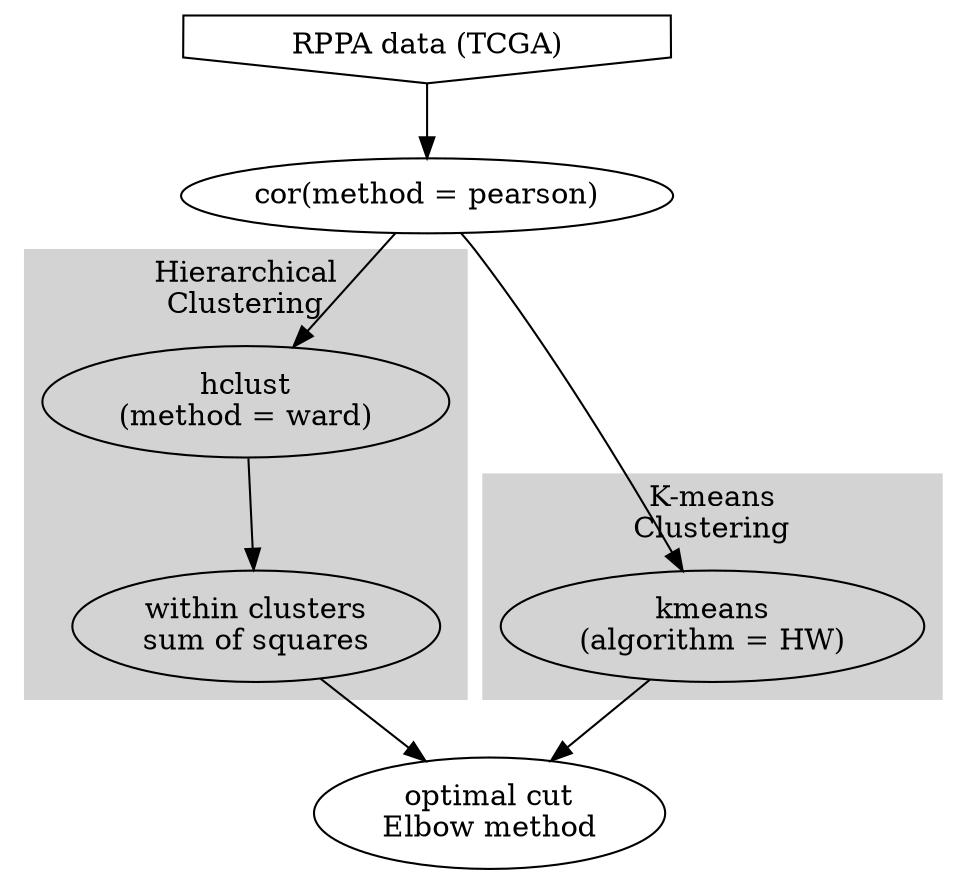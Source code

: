 digraph RPPA_workflow {
	Data [shape = invhouse, label = "RPPA data (TCGA)"];
	cor_pearson [label = "cor(method = pearson)"];
	hclust_ward [label = "hclust\n(method = ward)"];
	within_ss [label = "within clusters\nsum of squares"];
	elbow [label = "optimal cut\nElbow method"];
	kmeans_hart [label = "kmeans\n(algorithm = HW)"];

	subgraph cluster_1 {
	 style = filled;
	 color = lightgrey;
	 hclust_ward -> within_ss;
	 label = "Hierarchical\nClustering";
	}

	subgraph cluster_2 {
	 style = filled;
	 color = lightgrey;
	 kmeans_hart;
	 label = "K-means\nClustering";
	}

	Data -> cor_pearson -> hclust_ward;
	cor_pearson -> kmeans_hart;
	within_ss -> elbow;
	kmeans_hart -> elbow;
}
